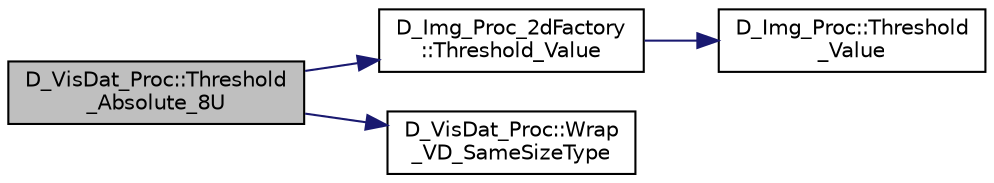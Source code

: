 digraph "D_VisDat_Proc::Threshold_Absolute_8U"
{
 // LATEX_PDF_SIZE
  edge [fontname="Helvetica",fontsize="10",labelfontname="Helvetica",labelfontsize="10"];
  node [fontname="Helvetica",fontsize="10",shape=record];
  rankdir="LR";
  Node1 [label="D_VisDat_Proc::Threshold\l_Absolute_8U",height=0.2,width=0.4,color="black", fillcolor="grey75", style="filled", fontcolor="black",tooltip=" "];
  Node1 -> Node2 [color="midnightblue",fontsize="10",style="solid",fontname="Helvetica"];
  Node2 [label="D_Img_Proc_2dFactory\l::Threshold_Value",height=0.2,width=0.4,color="black", fillcolor="white", style="filled",URL="$class_d___img___proc__2d_factory.html#ae65bc9b49dc0410295818a2f5d01cdb9",tooltip=" "];
  Node2 -> Node3 [color="midnightblue",fontsize="10",style="solid",fontname="Helvetica"];
  Node3 [label="D_Img_Proc::Threshold\l_Value",height=0.2,width=0.4,color="black", fillcolor="white", style="filled",URL="$class_d___img___proc.html#aea03e17df8b5e19ad7c0709794e55dc0",tooltip=" "];
  Node1 -> Node4 [color="midnightblue",fontsize="10",style="solid",fontname="Helvetica"];
  Node4 [label="D_VisDat_Proc::Wrap\l_VD_SameSizeType",height=0.2,width=0.4,color="black", fillcolor="white", style="filled",URL="$class_d___vis_dat___proc.html#a25807fb990dbe9c2a20fd1ce4ab6bf69",tooltip=" "];
}
